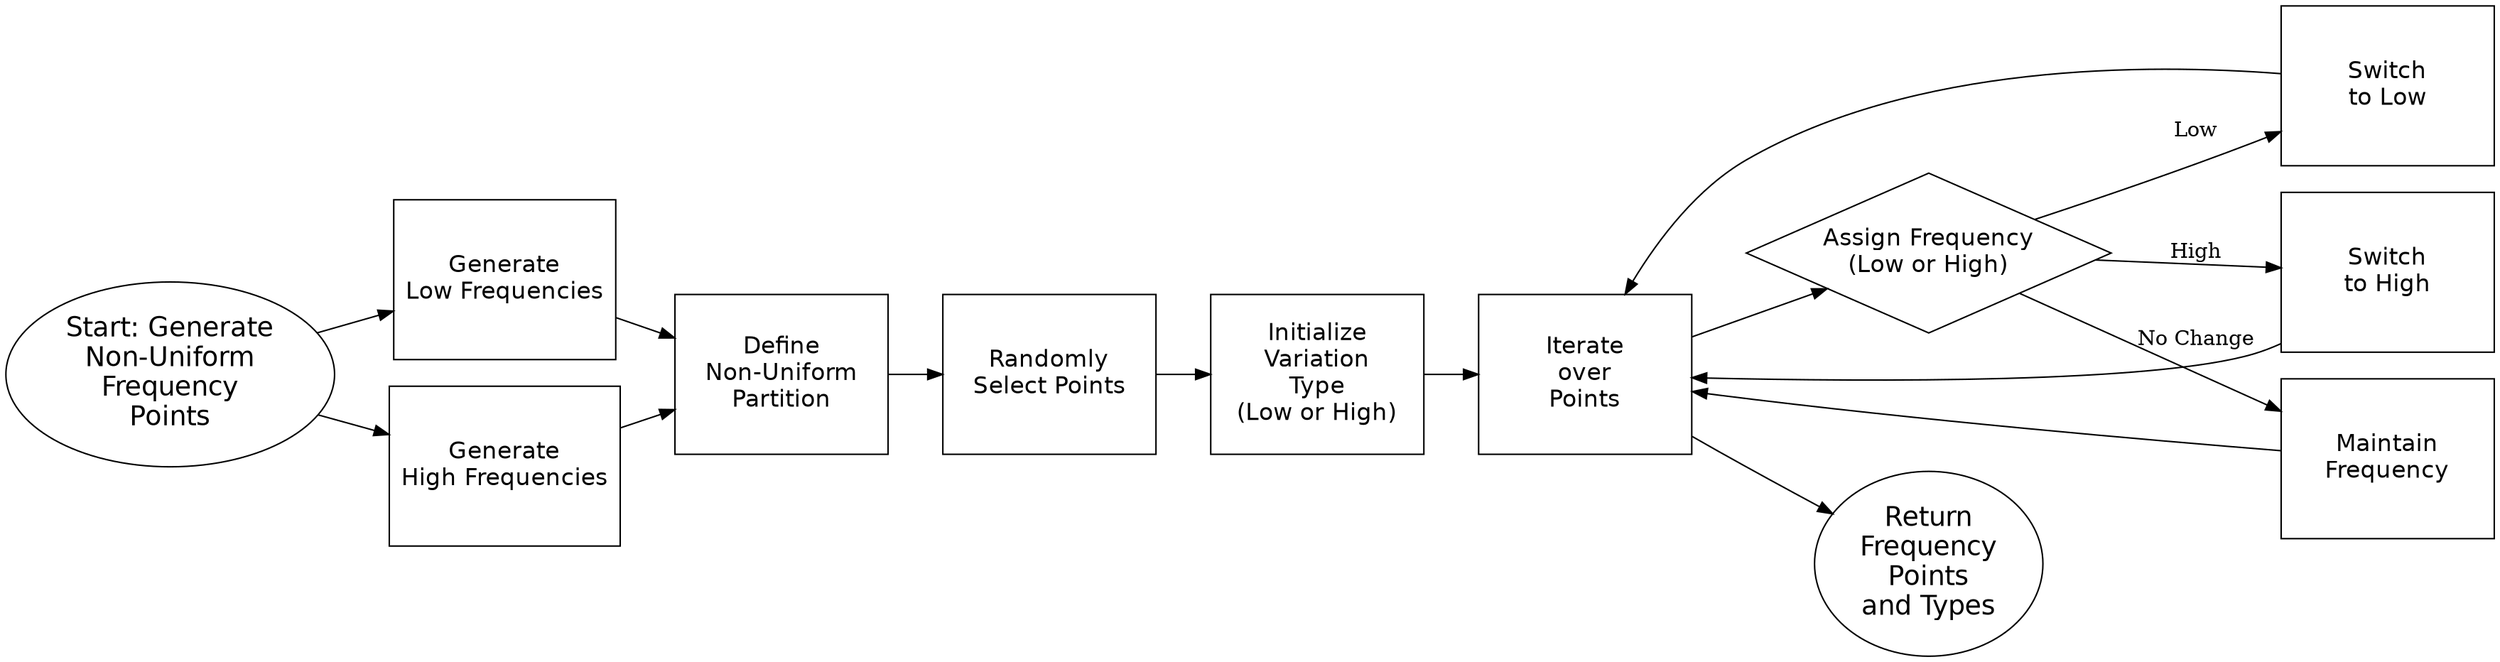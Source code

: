 digraph non_uniform_frequency_points {
    rankdir=LR; // Layout horizontal de izquierda a derecha para hacerlo más compacto
    node [shape=box, fontname="Helvetica", fontsize=16, width=2.0, height=1.5]; // Estilo de nodo estándar

    // Start node
    Start [label="Start: Generate\nNon-Uniform\nFrequency\nPoints", shape=ellipse, fontname="Helvetica", fontsize=18];

    // Step 1: Generate frequency ranges
    A1 [label="Generate\nLow Frequencies"];
    A2 [label="Generate\nHigh Frequencies"];
    
    // Step 2: Define non-uniform partition
    B1 [label="Define\nNon-Uniform\nPartition"];
    B2 [label="Randomly\nSelect Points"];

    // Step 3: Initialize variation type
    C1 [label="Initialize\nVariation\nType\n(Low or High)"];

    // Step 4: Iterate and assign frequencies
    D1 [label="Iterate\nover\nPoints"];
    D2 [label="Assign Frequency\n(Low or High)", shape=diamond];
    D3 [label="Switch\nto Low"];
    D4 [label="Switch\nto High"];
    D5 [label="Maintain\nFrequency"];
    
    // End node
    End [label="Return\nFrequency\nPoints\nand Types", shape=ellipse, fontname="Helvetica", fontsize=18];

    // Connections
    Start -> A1;
    Start -> A2;
    A1 -> B1;
    A2 -> B1;
    B1 -> B2;
    B2 -> C1;
    C1 -> D1;
    D1 -> D2;
    D2 -> D3 [label="Low"];
    D2 -> D4 [label="High"];
    D2 -> D5 [label="No Change"];
    D3 -> D1;
    D4 -> D1;
    D5 -> D1;
    D1 -> End;
}

